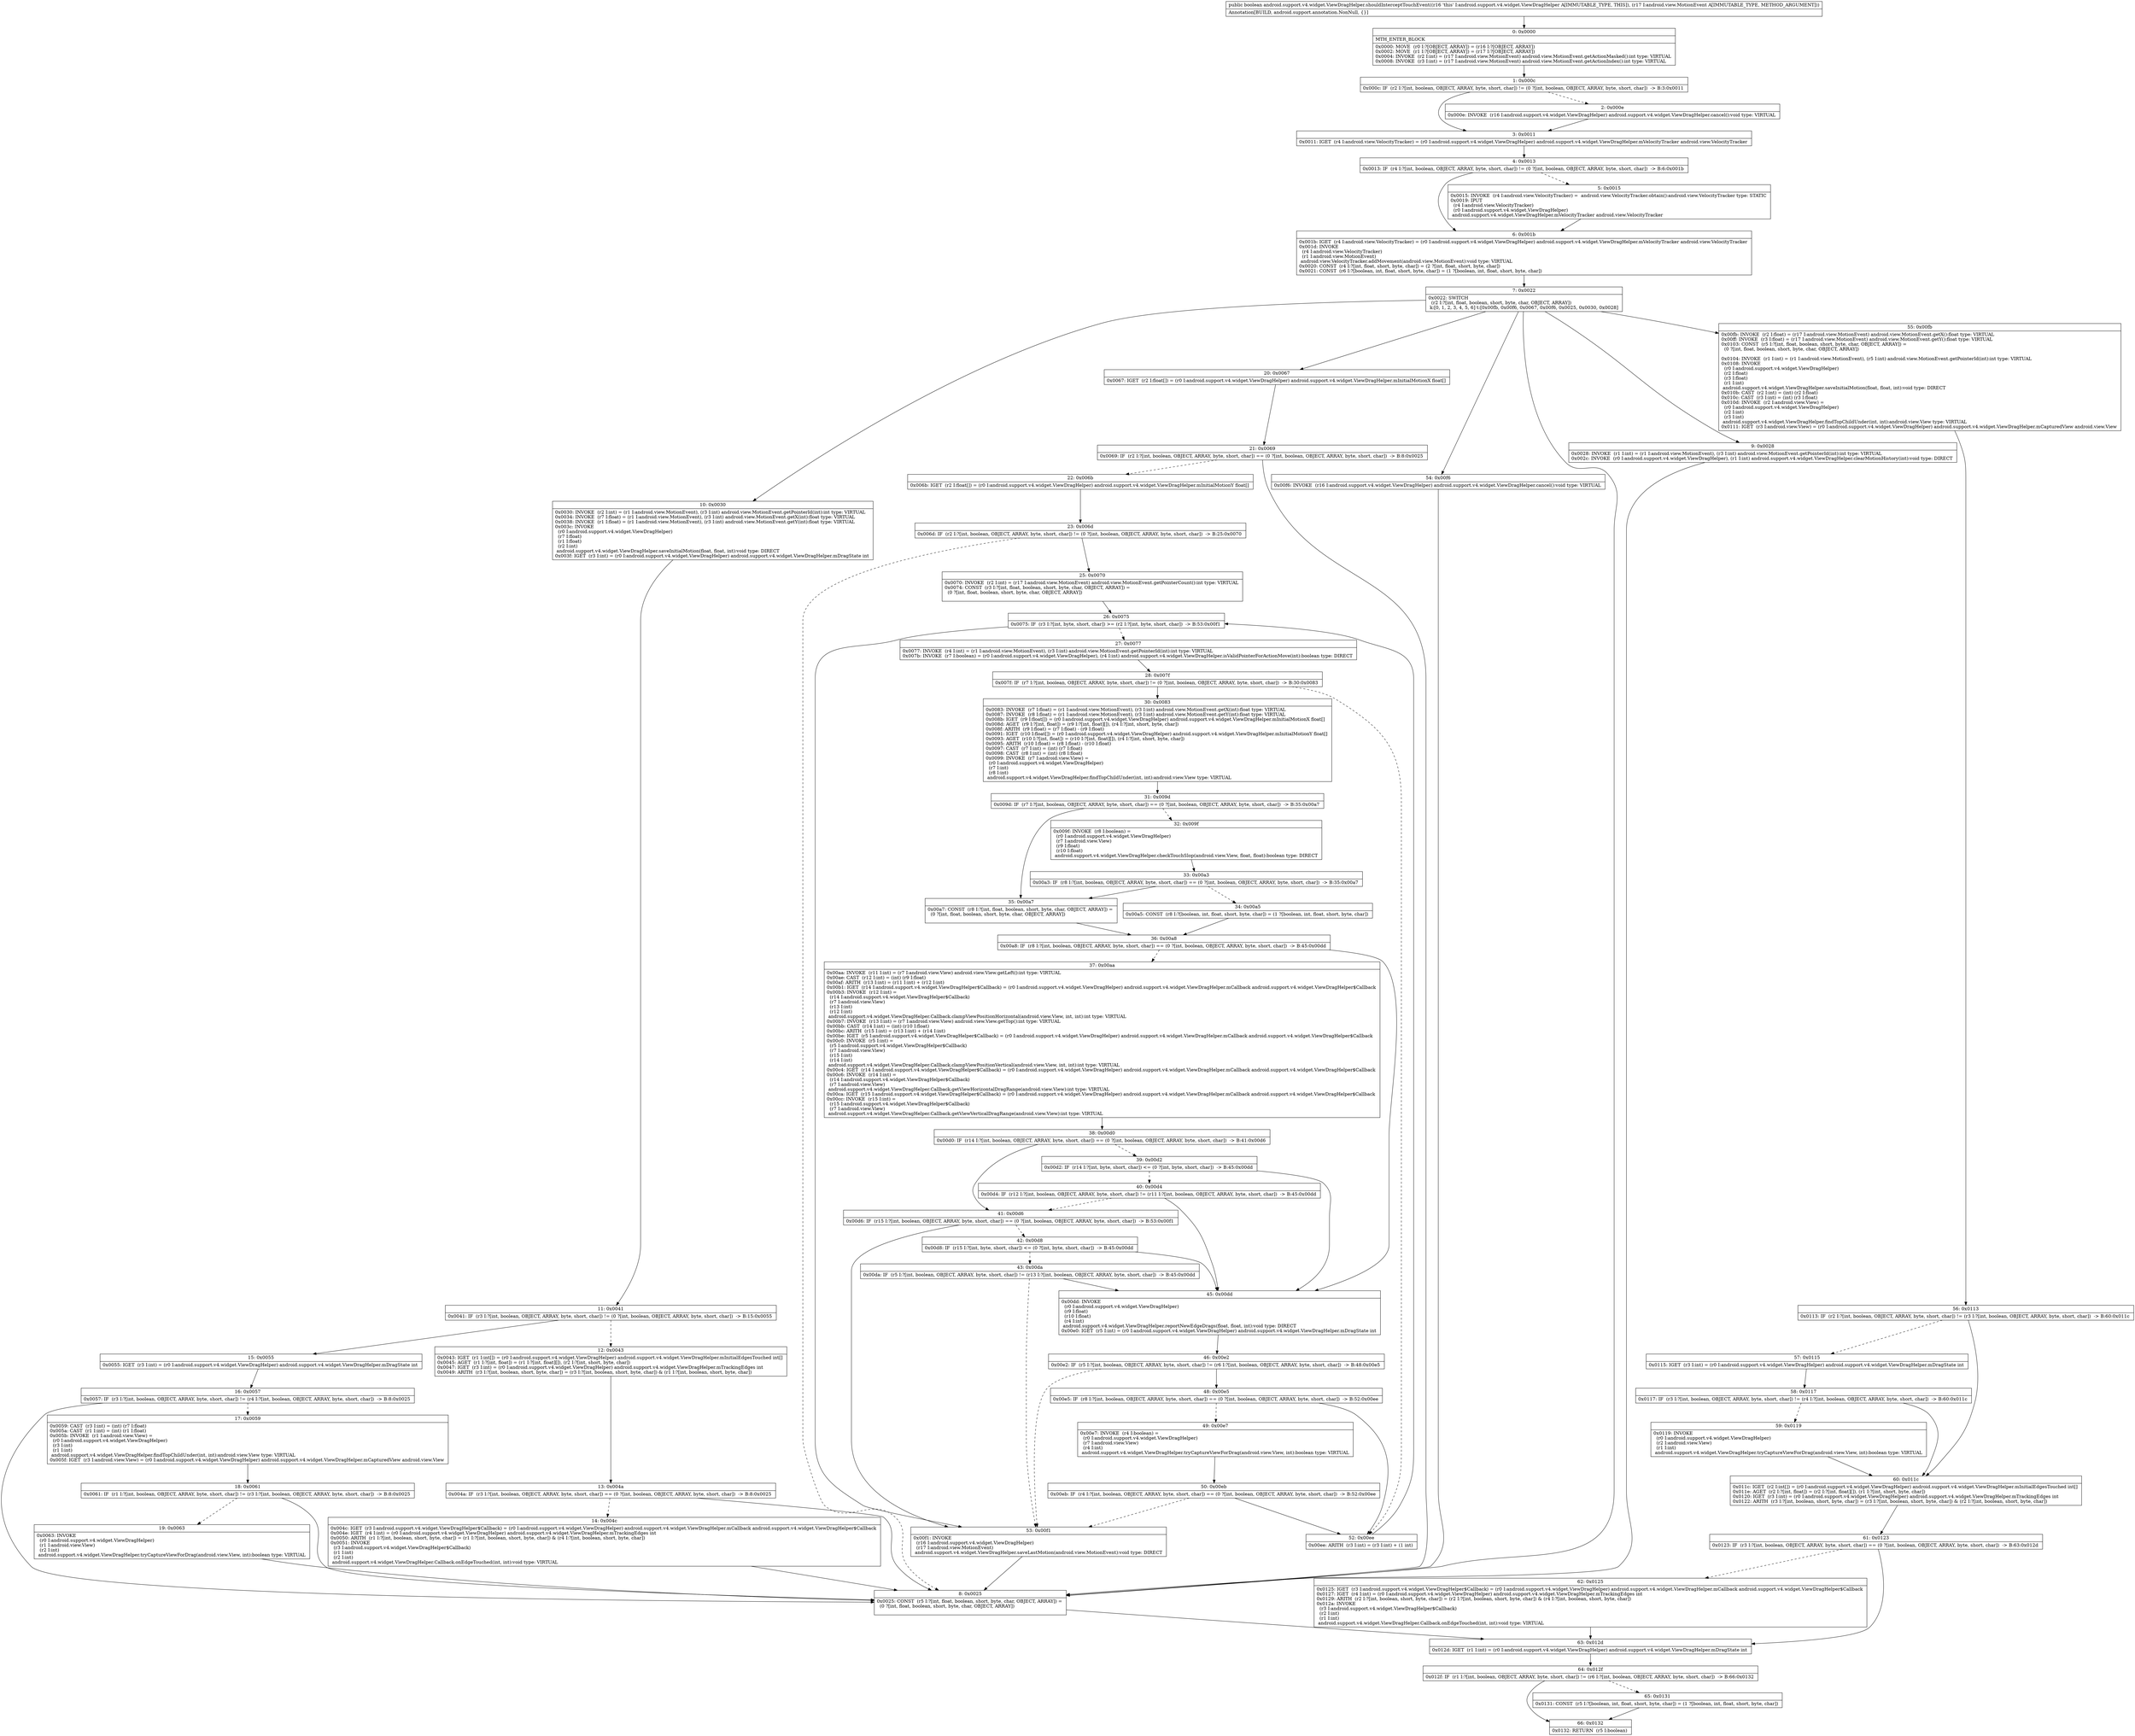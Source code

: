 digraph "CFG forandroid.support.v4.widget.ViewDragHelper.shouldInterceptTouchEvent(Landroid\/view\/MotionEvent;)Z" {
Node_0 [shape=record,label="{0\:\ 0x0000|MTH_ENTER_BLOCK\l|0x0000: MOVE  (r0 I:?[OBJECT, ARRAY]) = (r16 I:?[OBJECT, ARRAY]) \l0x0002: MOVE  (r1 I:?[OBJECT, ARRAY]) = (r17 I:?[OBJECT, ARRAY]) \l0x0004: INVOKE  (r2 I:int) = (r17 I:android.view.MotionEvent) android.view.MotionEvent.getActionMasked():int type: VIRTUAL \l0x0008: INVOKE  (r3 I:int) = (r17 I:android.view.MotionEvent) android.view.MotionEvent.getActionIndex():int type: VIRTUAL \l}"];
Node_1 [shape=record,label="{1\:\ 0x000c|0x000c: IF  (r2 I:?[int, boolean, OBJECT, ARRAY, byte, short, char]) != (0 ?[int, boolean, OBJECT, ARRAY, byte, short, char])  \-\> B:3:0x0011 \l}"];
Node_2 [shape=record,label="{2\:\ 0x000e|0x000e: INVOKE  (r16 I:android.support.v4.widget.ViewDragHelper) android.support.v4.widget.ViewDragHelper.cancel():void type: VIRTUAL \l}"];
Node_3 [shape=record,label="{3\:\ 0x0011|0x0011: IGET  (r4 I:android.view.VelocityTracker) = (r0 I:android.support.v4.widget.ViewDragHelper) android.support.v4.widget.ViewDragHelper.mVelocityTracker android.view.VelocityTracker \l}"];
Node_4 [shape=record,label="{4\:\ 0x0013|0x0013: IF  (r4 I:?[int, boolean, OBJECT, ARRAY, byte, short, char]) != (0 ?[int, boolean, OBJECT, ARRAY, byte, short, char])  \-\> B:6:0x001b \l}"];
Node_5 [shape=record,label="{5\:\ 0x0015|0x0015: INVOKE  (r4 I:android.view.VelocityTracker) =  android.view.VelocityTracker.obtain():android.view.VelocityTracker type: STATIC \l0x0019: IPUT  \l  (r4 I:android.view.VelocityTracker)\l  (r0 I:android.support.v4.widget.ViewDragHelper)\l android.support.v4.widget.ViewDragHelper.mVelocityTracker android.view.VelocityTracker \l}"];
Node_6 [shape=record,label="{6\:\ 0x001b|0x001b: IGET  (r4 I:android.view.VelocityTracker) = (r0 I:android.support.v4.widget.ViewDragHelper) android.support.v4.widget.ViewDragHelper.mVelocityTracker android.view.VelocityTracker \l0x001d: INVOKE  \l  (r4 I:android.view.VelocityTracker)\l  (r1 I:android.view.MotionEvent)\l android.view.VelocityTracker.addMovement(android.view.MotionEvent):void type: VIRTUAL \l0x0020: CONST  (r4 I:?[int, float, short, byte, char]) = (2 ?[int, float, short, byte, char]) \l0x0021: CONST  (r6 I:?[boolean, int, float, short, byte, char]) = (1 ?[boolean, int, float, short, byte, char]) \l}"];
Node_7 [shape=record,label="{7\:\ 0x0022|0x0022: SWITCH  \l  (r2 I:?[int, float, boolean, short, byte, char, OBJECT, ARRAY])\l k:[0, 1, 2, 3, 4, 5, 6] t:[0x00fb, 0x00f6, 0x0067, 0x00f6, 0x0025, 0x0030, 0x0028] \l}"];
Node_8 [shape=record,label="{8\:\ 0x0025|0x0025: CONST  (r5 I:?[int, float, boolean, short, byte, char, OBJECT, ARRAY]) = \l  (0 ?[int, float, boolean, short, byte, char, OBJECT, ARRAY])\l \l}"];
Node_9 [shape=record,label="{9\:\ 0x0028|0x0028: INVOKE  (r1 I:int) = (r1 I:android.view.MotionEvent), (r3 I:int) android.view.MotionEvent.getPointerId(int):int type: VIRTUAL \l0x002c: INVOKE  (r0 I:android.support.v4.widget.ViewDragHelper), (r1 I:int) android.support.v4.widget.ViewDragHelper.clearMotionHistory(int):void type: DIRECT \l}"];
Node_10 [shape=record,label="{10\:\ 0x0030|0x0030: INVOKE  (r2 I:int) = (r1 I:android.view.MotionEvent), (r3 I:int) android.view.MotionEvent.getPointerId(int):int type: VIRTUAL \l0x0034: INVOKE  (r7 I:float) = (r1 I:android.view.MotionEvent), (r3 I:int) android.view.MotionEvent.getX(int):float type: VIRTUAL \l0x0038: INVOKE  (r1 I:float) = (r1 I:android.view.MotionEvent), (r3 I:int) android.view.MotionEvent.getY(int):float type: VIRTUAL \l0x003c: INVOKE  \l  (r0 I:android.support.v4.widget.ViewDragHelper)\l  (r7 I:float)\l  (r1 I:float)\l  (r2 I:int)\l android.support.v4.widget.ViewDragHelper.saveInitialMotion(float, float, int):void type: DIRECT \l0x003f: IGET  (r3 I:int) = (r0 I:android.support.v4.widget.ViewDragHelper) android.support.v4.widget.ViewDragHelper.mDragState int \l}"];
Node_11 [shape=record,label="{11\:\ 0x0041|0x0041: IF  (r3 I:?[int, boolean, OBJECT, ARRAY, byte, short, char]) != (0 ?[int, boolean, OBJECT, ARRAY, byte, short, char])  \-\> B:15:0x0055 \l}"];
Node_12 [shape=record,label="{12\:\ 0x0043|0x0043: IGET  (r1 I:int[]) = (r0 I:android.support.v4.widget.ViewDragHelper) android.support.v4.widget.ViewDragHelper.mInitialEdgesTouched int[] \l0x0045: AGET  (r1 I:?[int, float]) = (r1 I:?[int, float][]), (r2 I:?[int, short, byte, char]) \l0x0047: IGET  (r3 I:int) = (r0 I:android.support.v4.widget.ViewDragHelper) android.support.v4.widget.ViewDragHelper.mTrackingEdges int \l0x0049: ARITH  (r3 I:?[int, boolean, short, byte, char]) = (r3 I:?[int, boolean, short, byte, char]) & (r1 I:?[int, boolean, short, byte, char]) \l}"];
Node_13 [shape=record,label="{13\:\ 0x004a|0x004a: IF  (r3 I:?[int, boolean, OBJECT, ARRAY, byte, short, char]) == (0 ?[int, boolean, OBJECT, ARRAY, byte, short, char])  \-\> B:8:0x0025 \l}"];
Node_14 [shape=record,label="{14\:\ 0x004c|0x004c: IGET  (r3 I:android.support.v4.widget.ViewDragHelper$Callback) = (r0 I:android.support.v4.widget.ViewDragHelper) android.support.v4.widget.ViewDragHelper.mCallback android.support.v4.widget.ViewDragHelper$Callback \l0x004e: IGET  (r4 I:int) = (r0 I:android.support.v4.widget.ViewDragHelper) android.support.v4.widget.ViewDragHelper.mTrackingEdges int \l0x0050: ARITH  (r1 I:?[int, boolean, short, byte, char]) = (r1 I:?[int, boolean, short, byte, char]) & (r4 I:?[int, boolean, short, byte, char]) \l0x0051: INVOKE  \l  (r3 I:android.support.v4.widget.ViewDragHelper$Callback)\l  (r1 I:int)\l  (r2 I:int)\l android.support.v4.widget.ViewDragHelper.Callback.onEdgeTouched(int, int):void type: VIRTUAL \l}"];
Node_15 [shape=record,label="{15\:\ 0x0055|0x0055: IGET  (r3 I:int) = (r0 I:android.support.v4.widget.ViewDragHelper) android.support.v4.widget.ViewDragHelper.mDragState int \l}"];
Node_16 [shape=record,label="{16\:\ 0x0057|0x0057: IF  (r3 I:?[int, boolean, OBJECT, ARRAY, byte, short, char]) != (r4 I:?[int, boolean, OBJECT, ARRAY, byte, short, char])  \-\> B:8:0x0025 \l}"];
Node_17 [shape=record,label="{17\:\ 0x0059|0x0059: CAST  (r3 I:int) = (int) (r7 I:float) \l0x005a: CAST  (r1 I:int) = (int) (r1 I:float) \l0x005b: INVOKE  (r1 I:android.view.View) = \l  (r0 I:android.support.v4.widget.ViewDragHelper)\l  (r3 I:int)\l  (r1 I:int)\l android.support.v4.widget.ViewDragHelper.findTopChildUnder(int, int):android.view.View type: VIRTUAL \l0x005f: IGET  (r3 I:android.view.View) = (r0 I:android.support.v4.widget.ViewDragHelper) android.support.v4.widget.ViewDragHelper.mCapturedView android.view.View \l}"];
Node_18 [shape=record,label="{18\:\ 0x0061|0x0061: IF  (r1 I:?[int, boolean, OBJECT, ARRAY, byte, short, char]) != (r3 I:?[int, boolean, OBJECT, ARRAY, byte, short, char])  \-\> B:8:0x0025 \l}"];
Node_19 [shape=record,label="{19\:\ 0x0063|0x0063: INVOKE  \l  (r0 I:android.support.v4.widget.ViewDragHelper)\l  (r1 I:android.view.View)\l  (r2 I:int)\l android.support.v4.widget.ViewDragHelper.tryCaptureViewForDrag(android.view.View, int):boolean type: VIRTUAL \l}"];
Node_20 [shape=record,label="{20\:\ 0x0067|0x0067: IGET  (r2 I:float[]) = (r0 I:android.support.v4.widget.ViewDragHelper) android.support.v4.widget.ViewDragHelper.mInitialMotionX float[] \l}"];
Node_21 [shape=record,label="{21\:\ 0x0069|0x0069: IF  (r2 I:?[int, boolean, OBJECT, ARRAY, byte, short, char]) == (0 ?[int, boolean, OBJECT, ARRAY, byte, short, char])  \-\> B:8:0x0025 \l}"];
Node_22 [shape=record,label="{22\:\ 0x006b|0x006b: IGET  (r2 I:float[]) = (r0 I:android.support.v4.widget.ViewDragHelper) android.support.v4.widget.ViewDragHelper.mInitialMotionY float[] \l}"];
Node_23 [shape=record,label="{23\:\ 0x006d|0x006d: IF  (r2 I:?[int, boolean, OBJECT, ARRAY, byte, short, char]) != (0 ?[int, boolean, OBJECT, ARRAY, byte, short, char])  \-\> B:25:0x0070 \l}"];
Node_25 [shape=record,label="{25\:\ 0x0070|0x0070: INVOKE  (r2 I:int) = (r17 I:android.view.MotionEvent) android.view.MotionEvent.getPointerCount():int type: VIRTUAL \l0x0074: CONST  (r3 I:?[int, float, boolean, short, byte, char, OBJECT, ARRAY]) = \l  (0 ?[int, float, boolean, short, byte, char, OBJECT, ARRAY])\l \l}"];
Node_26 [shape=record,label="{26\:\ 0x0075|0x0075: IF  (r3 I:?[int, byte, short, char]) \>= (r2 I:?[int, byte, short, char])  \-\> B:53:0x00f1 \l}"];
Node_27 [shape=record,label="{27\:\ 0x0077|0x0077: INVOKE  (r4 I:int) = (r1 I:android.view.MotionEvent), (r3 I:int) android.view.MotionEvent.getPointerId(int):int type: VIRTUAL \l0x007b: INVOKE  (r7 I:boolean) = (r0 I:android.support.v4.widget.ViewDragHelper), (r4 I:int) android.support.v4.widget.ViewDragHelper.isValidPointerForActionMove(int):boolean type: DIRECT \l}"];
Node_28 [shape=record,label="{28\:\ 0x007f|0x007f: IF  (r7 I:?[int, boolean, OBJECT, ARRAY, byte, short, char]) != (0 ?[int, boolean, OBJECT, ARRAY, byte, short, char])  \-\> B:30:0x0083 \l}"];
Node_30 [shape=record,label="{30\:\ 0x0083|0x0083: INVOKE  (r7 I:float) = (r1 I:android.view.MotionEvent), (r3 I:int) android.view.MotionEvent.getX(int):float type: VIRTUAL \l0x0087: INVOKE  (r8 I:float) = (r1 I:android.view.MotionEvent), (r3 I:int) android.view.MotionEvent.getY(int):float type: VIRTUAL \l0x008b: IGET  (r9 I:float[]) = (r0 I:android.support.v4.widget.ViewDragHelper) android.support.v4.widget.ViewDragHelper.mInitialMotionX float[] \l0x008d: AGET  (r9 I:?[int, float]) = (r9 I:?[int, float][]), (r4 I:?[int, short, byte, char]) \l0x008f: ARITH  (r9 I:float) = (r7 I:float) \- (r9 I:float) \l0x0091: IGET  (r10 I:float[]) = (r0 I:android.support.v4.widget.ViewDragHelper) android.support.v4.widget.ViewDragHelper.mInitialMotionY float[] \l0x0093: AGET  (r10 I:?[int, float]) = (r10 I:?[int, float][]), (r4 I:?[int, short, byte, char]) \l0x0095: ARITH  (r10 I:float) = (r8 I:float) \- (r10 I:float) \l0x0097: CAST  (r7 I:int) = (int) (r7 I:float) \l0x0098: CAST  (r8 I:int) = (int) (r8 I:float) \l0x0099: INVOKE  (r7 I:android.view.View) = \l  (r0 I:android.support.v4.widget.ViewDragHelper)\l  (r7 I:int)\l  (r8 I:int)\l android.support.v4.widget.ViewDragHelper.findTopChildUnder(int, int):android.view.View type: VIRTUAL \l}"];
Node_31 [shape=record,label="{31\:\ 0x009d|0x009d: IF  (r7 I:?[int, boolean, OBJECT, ARRAY, byte, short, char]) == (0 ?[int, boolean, OBJECT, ARRAY, byte, short, char])  \-\> B:35:0x00a7 \l}"];
Node_32 [shape=record,label="{32\:\ 0x009f|0x009f: INVOKE  (r8 I:boolean) = \l  (r0 I:android.support.v4.widget.ViewDragHelper)\l  (r7 I:android.view.View)\l  (r9 I:float)\l  (r10 I:float)\l android.support.v4.widget.ViewDragHelper.checkTouchSlop(android.view.View, float, float):boolean type: DIRECT \l}"];
Node_33 [shape=record,label="{33\:\ 0x00a3|0x00a3: IF  (r8 I:?[int, boolean, OBJECT, ARRAY, byte, short, char]) == (0 ?[int, boolean, OBJECT, ARRAY, byte, short, char])  \-\> B:35:0x00a7 \l}"];
Node_34 [shape=record,label="{34\:\ 0x00a5|0x00a5: CONST  (r8 I:?[boolean, int, float, short, byte, char]) = (1 ?[boolean, int, float, short, byte, char]) \l}"];
Node_35 [shape=record,label="{35\:\ 0x00a7|0x00a7: CONST  (r8 I:?[int, float, boolean, short, byte, char, OBJECT, ARRAY]) = \l  (0 ?[int, float, boolean, short, byte, char, OBJECT, ARRAY])\l \l}"];
Node_36 [shape=record,label="{36\:\ 0x00a8|0x00a8: IF  (r8 I:?[int, boolean, OBJECT, ARRAY, byte, short, char]) == (0 ?[int, boolean, OBJECT, ARRAY, byte, short, char])  \-\> B:45:0x00dd \l}"];
Node_37 [shape=record,label="{37\:\ 0x00aa|0x00aa: INVOKE  (r11 I:int) = (r7 I:android.view.View) android.view.View.getLeft():int type: VIRTUAL \l0x00ae: CAST  (r12 I:int) = (int) (r9 I:float) \l0x00af: ARITH  (r13 I:int) = (r11 I:int) + (r12 I:int) \l0x00b1: IGET  (r14 I:android.support.v4.widget.ViewDragHelper$Callback) = (r0 I:android.support.v4.widget.ViewDragHelper) android.support.v4.widget.ViewDragHelper.mCallback android.support.v4.widget.ViewDragHelper$Callback \l0x00b3: INVOKE  (r12 I:int) = \l  (r14 I:android.support.v4.widget.ViewDragHelper$Callback)\l  (r7 I:android.view.View)\l  (r13 I:int)\l  (r12 I:int)\l android.support.v4.widget.ViewDragHelper.Callback.clampViewPositionHorizontal(android.view.View, int, int):int type: VIRTUAL \l0x00b7: INVOKE  (r13 I:int) = (r7 I:android.view.View) android.view.View.getTop():int type: VIRTUAL \l0x00bb: CAST  (r14 I:int) = (int) (r10 I:float) \l0x00bc: ARITH  (r15 I:int) = (r13 I:int) + (r14 I:int) \l0x00be: IGET  (r5 I:android.support.v4.widget.ViewDragHelper$Callback) = (r0 I:android.support.v4.widget.ViewDragHelper) android.support.v4.widget.ViewDragHelper.mCallback android.support.v4.widget.ViewDragHelper$Callback \l0x00c0: INVOKE  (r5 I:int) = \l  (r5 I:android.support.v4.widget.ViewDragHelper$Callback)\l  (r7 I:android.view.View)\l  (r15 I:int)\l  (r14 I:int)\l android.support.v4.widget.ViewDragHelper.Callback.clampViewPositionVertical(android.view.View, int, int):int type: VIRTUAL \l0x00c4: IGET  (r14 I:android.support.v4.widget.ViewDragHelper$Callback) = (r0 I:android.support.v4.widget.ViewDragHelper) android.support.v4.widget.ViewDragHelper.mCallback android.support.v4.widget.ViewDragHelper$Callback \l0x00c6: INVOKE  (r14 I:int) = \l  (r14 I:android.support.v4.widget.ViewDragHelper$Callback)\l  (r7 I:android.view.View)\l android.support.v4.widget.ViewDragHelper.Callback.getViewHorizontalDragRange(android.view.View):int type: VIRTUAL \l0x00ca: IGET  (r15 I:android.support.v4.widget.ViewDragHelper$Callback) = (r0 I:android.support.v4.widget.ViewDragHelper) android.support.v4.widget.ViewDragHelper.mCallback android.support.v4.widget.ViewDragHelper$Callback \l0x00cc: INVOKE  (r15 I:int) = \l  (r15 I:android.support.v4.widget.ViewDragHelper$Callback)\l  (r7 I:android.view.View)\l android.support.v4.widget.ViewDragHelper.Callback.getViewVerticalDragRange(android.view.View):int type: VIRTUAL \l}"];
Node_38 [shape=record,label="{38\:\ 0x00d0|0x00d0: IF  (r14 I:?[int, boolean, OBJECT, ARRAY, byte, short, char]) == (0 ?[int, boolean, OBJECT, ARRAY, byte, short, char])  \-\> B:41:0x00d6 \l}"];
Node_39 [shape=record,label="{39\:\ 0x00d2|0x00d2: IF  (r14 I:?[int, byte, short, char]) \<= (0 ?[int, byte, short, char])  \-\> B:45:0x00dd \l}"];
Node_40 [shape=record,label="{40\:\ 0x00d4|0x00d4: IF  (r12 I:?[int, boolean, OBJECT, ARRAY, byte, short, char]) != (r11 I:?[int, boolean, OBJECT, ARRAY, byte, short, char])  \-\> B:45:0x00dd \l}"];
Node_41 [shape=record,label="{41\:\ 0x00d6|0x00d6: IF  (r15 I:?[int, boolean, OBJECT, ARRAY, byte, short, char]) == (0 ?[int, boolean, OBJECT, ARRAY, byte, short, char])  \-\> B:53:0x00f1 \l}"];
Node_42 [shape=record,label="{42\:\ 0x00d8|0x00d8: IF  (r15 I:?[int, byte, short, char]) \<= (0 ?[int, byte, short, char])  \-\> B:45:0x00dd \l}"];
Node_43 [shape=record,label="{43\:\ 0x00da|0x00da: IF  (r5 I:?[int, boolean, OBJECT, ARRAY, byte, short, char]) != (r13 I:?[int, boolean, OBJECT, ARRAY, byte, short, char])  \-\> B:45:0x00dd \l}"];
Node_45 [shape=record,label="{45\:\ 0x00dd|0x00dd: INVOKE  \l  (r0 I:android.support.v4.widget.ViewDragHelper)\l  (r9 I:float)\l  (r10 I:float)\l  (r4 I:int)\l android.support.v4.widget.ViewDragHelper.reportNewEdgeDrags(float, float, int):void type: DIRECT \l0x00e0: IGET  (r5 I:int) = (r0 I:android.support.v4.widget.ViewDragHelper) android.support.v4.widget.ViewDragHelper.mDragState int \l}"];
Node_46 [shape=record,label="{46\:\ 0x00e2|0x00e2: IF  (r5 I:?[int, boolean, OBJECT, ARRAY, byte, short, char]) != (r6 I:?[int, boolean, OBJECT, ARRAY, byte, short, char])  \-\> B:48:0x00e5 \l}"];
Node_48 [shape=record,label="{48\:\ 0x00e5|0x00e5: IF  (r8 I:?[int, boolean, OBJECT, ARRAY, byte, short, char]) == (0 ?[int, boolean, OBJECT, ARRAY, byte, short, char])  \-\> B:52:0x00ee \l}"];
Node_49 [shape=record,label="{49\:\ 0x00e7|0x00e7: INVOKE  (r4 I:boolean) = \l  (r0 I:android.support.v4.widget.ViewDragHelper)\l  (r7 I:android.view.View)\l  (r4 I:int)\l android.support.v4.widget.ViewDragHelper.tryCaptureViewForDrag(android.view.View, int):boolean type: VIRTUAL \l}"];
Node_50 [shape=record,label="{50\:\ 0x00eb|0x00eb: IF  (r4 I:?[int, boolean, OBJECT, ARRAY, byte, short, char]) == (0 ?[int, boolean, OBJECT, ARRAY, byte, short, char])  \-\> B:52:0x00ee \l}"];
Node_52 [shape=record,label="{52\:\ 0x00ee|0x00ee: ARITH  (r3 I:int) = (r3 I:int) + (1 int) \l}"];
Node_53 [shape=record,label="{53\:\ 0x00f1|0x00f1: INVOKE  \l  (r16 I:android.support.v4.widget.ViewDragHelper)\l  (r17 I:android.view.MotionEvent)\l android.support.v4.widget.ViewDragHelper.saveLastMotion(android.view.MotionEvent):void type: DIRECT \l}"];
Node_54 [shape=record,label="{54\:\ 0x00f6|0x00f6: INVOKE  (r16 I:android.support.v4.widget.ViewDragHelper) android.support.v4.widget.ViewDragHelper.cancel():void type: VIRTUAL \l}"];
Node_55 [shape=record,label="{55\:\ 0x00fb|0x00fb: INVOKE  (r2 I:float) = (r17 I:android.view.MotionEvent) android.view.MotionEvent.getX():float type: VIRTUAL \l0x00ff: INVOKE  (r3 I:float) = (r17 I:android.view.MotionEvent) android.view.MotionEvent.getY():float type: VIRTUAL \l0x0103: CONST  (r5 I:?[int, float, boolean, short, byte, char, OBJECT, ARRAY]) = \l  (0 ?[int, float, boolean, short, byte, char, OBJECT, ARRAY])\l \l0x0104: INVOKE  (r1 I:int) = (r1 I:android.view.MotionEvent), (r5 I:int) android.view.MotionEvent.getPointerId(int):int type: VIRTUAL \l0x0108: INVOKE  \l  (r0 I:android.support.v4.widget.ViewDragHelper)\l  (r2 I:float)\l  (r3 I:float)\l  (r1 I:int)\l android.support.v4.widget.ViewDragHelper.saveInitialMotion(float, float, int):void type: DIRECT \l0x010b: CAST  (r2 I:int) = (int) (r2 I:float) \l0x010c: CAST  (r3 I:int) = (int) (r3 I:float) \l0x010d: INVOKE  (r2 I:android.view.View) = \l  (r0 I:android.support.v4.widget.ViewDragHelper)\l  (r2 I:int)\l  (r3 I:int)\l android.support.v4.widget.ViewDragHelper.findTopChildUnder(int, int):android.view.View type: VIRTUAL \l0x0111: IGET  (r3 I:android.view.View) = (r0 I:android.support.v4.widget.ViewDragHelper) android.support.v4.widget.ViewDragHelper.mCapturedView android.view.View \l}"];
Node_56 [shape=record,label="{56\:\ 0x0113|0x0113: IF  (r2 I:?[int, boolean, OBJECT, ARRAY, byte, short, char]) != (r3 I:?[int, boolean, OBJECT, ARRAY, byte, short, char])  \-\> B:60:0x011c \l}"];
Node_57 [shape=record,label="{57\:\ 0x0115|0x0115: IGET  (r3 I:int) = (r0 I:android.support.v4.widget.ViewDragHelper) android.support.v4.widget.ViewDragHelper.mDragState int \l}"];
Node_58 [shape=record,label="{58\:\ 0x0117|0x0117: IF  (r3 I:?[int, boolean, OBJECT, ARRAY, byte, short, char]) != (r4 I:?[int, boolean, OBJECT, ARRAY, byte, short, char])  \-\> B:60:0x011c \l}"];
Node_59 [shape=record,label="{59\:\ 0x0119|0x0119: INVOKE  \l  (r0 I:android.support.v4.widget.ViewDragHelper)\l  (r2 I:android.view.View)\l  (r1 I:int)\l android.support.v4.widget.ViewDragHelper.tryCaptureViewForDrag(android.view.View, int):boolean type: VIRTUAL \l}"];
Node_60 [shape=record,label="{60\:\ 0x011c|0x011c: IGET  (r2 I:int[]) = (r0 I:android.support.v4.widget.ViewDragHelper) android.support.v4.widget.ViewDragHelper.mInitialEdgesTouched int[] \l0x011e: AGET  (r2 I:?[int, float]) = (r2 I:?[int, float][]), (r1 I:?[int, short, byte, char]) \l0x0120: IGET  (r3 I:int) = (r0 I:android.support.v4.widget.ViewDragHelper) android.support.v4.widget.ViewDragHelper.mTrackingEdges int \l0x0122: ARITH  (r3 I:?[int, boolean, short, byte, char]) = (r3 I:?[int, boolean, short, byte, char]) & (r2 I:?[int, boolean, short, byte, char]) \l}"];
Node_61 [shape=record,label="{61\:\ 0x0123|0x0123: IF  (r3 I:?[int, boolean, OBJECT, ARRAY, byte, short, char]) == (0 ?[int, boolean, OBJECT, ARRAY, byte, short, char])  \-\> B:63:0x012d \l}"];
Node_62 [shape=record,label="{62\:\ 0x0125|0x0125: IGET  (r3 I:android.support.v4.widget.ViewDragHelper$Callback) = (r0 I:android.support.v4.widget.ViewDragHelper) android.support.v4.widget.ViewDragHelper.mCallback android.support.v4.widget.ViewDragHelper$Callback \l0x0127: IGET  (r4 I:int) = (r0 I:android.support.v4.widget.ViewDragHelper) android.support.v4.widget.ViewDragHelper.mTrackingEdges int \l0x0129: ARITH  (r2 I:?[int, boolean, short, byte, char]) = (r2 I:?[int, boolean, short, byte, char]) & (r4 I:?[int, boolean, short, byte, char]) \l0x012a: INVOKE  \l  (r3 I:android.support.v4.widget.ViewDragHelper$Callback)\l  (r2 I:int)\l  (r1 I:int)\l android.support.v4.widget.ViewDragHelper.Callback.onEdgeTouched(int, int):void type: VIRTUAL \l}"];
Node_63 [shape=record,label="{63\:\ 0x012d|0x012d: IGET  (r1 I:int) = (r0 I:android.support.v4.widget.ViewDragHelper) android.support.v4.widget.ViewDragHelper.mDragState int \l}"];
Node_64 [shape=record,label="{64\:\ 0x012f|0x012f: IF  (r1 I:?[int, boolean, OBJECT, ARRAY, byte, short, char]) != (r6 I:?[int, boolean, OBJECT, ARRAY, byte, short, char])  \-\> B:66:0x0132 \l}"];
Node_65 [shape=record,label="{65\:\ 0x0131|0x0131: CONST  (r5 I:?[boolean, int, float, short, byte, char]) = (1 ?[boolean, int, float, short, byte, char]) \l}"];
Node_66 [shape=record,label="{66\:\ 0x0132|0x0132: RETURN  (r5 I:boolean) \l}"];
MethodNode[shape=record,label="{public boolean android.support.v4.widget.ViewDragHelper.shouldInterceptTouchEvent((r16 'this' I:android.support.v4.widget.ViewDragHelper A[IMMUTABLE_TYPE, THIS]), (r17 I:android.view.MotionEvent A[IMMUTABLE_TYPE, METHOD_ARGUMENT]))  | Annotation[BUILD, android.support.annotation.NonNull, \{\}]\l}"];
MethodNode -> Node_0;
Node_0 -> Node_1;
Node_1 -> Node_2[style=dashed];
Node_1 -> Node_3;
Node_2 -> Node_3;
Node_3 -> Node_4;
Node_4 -> Node_5[style=dashed];
Node_4 -> Node_6;
Node_5 -> Node_6;
Node_6 -> Node_7;
Node_7 -> Node_8;
Node_7 -> Node_9;
Node_7 -> Node_10;
Node_7 -> Node_20;
Node_7 -> Node_54;
Node_7 -> Node_55;
Node_8 -> Node_63;
Node_9 -> Node_8;
Node_10 -> Node_11;
Node_11 -> Node_12[style=dashed];
Node_11 -> Node_15;
Node_12 -> Node_13;
Node_13 -> Node_8;
Node_13 -> Node_14[style=dashed];
Node_14 -> Node_8;
Node_15 -> Node_16;
Node_16 -> Node_8;
Node_16 -> Node_17[style=dashed];
Node_17 -> Node_18;
Node_18 -> Node_8;
Node_18 -> Node_19[style=dashed];
Node_19 -> Node_8;
Node_20 -> Node_21;
Node_21 -> Node_8;
Node_21 -> Node_22[style=dashed];
Node_22 -> Node_23;
Node_23 -> Node_25;
Node_23 -> Node_8[style=dashed];
Node_25 -> Node_26;
Node_26 -> Node_27[style=dashed];
Node_26 -> Node_53;
Node_27 -> Node_28;
Node_28 -> Node_30;
Node_28 -> Node_52[style=dashed];
Node_30 -> Node_31;
Node_31 -> Node_32[style=dashed];
Node_31 -> Node_35;
Node_32 -> Node_33;
Node_33 -> Node_34[style=dashed];
Node_33 -> Node_35;
Node_34 -> Node_36;
Node_35 -> Node_36;
Node_36 -> Node_37[style=dashed];
Node_36 -> Node_45;
Node_37 -> Node_38;
Node_38 -> Node_39[style=dashed];
Node_38 -> Node_41;
Node_39 -> Node_40[style=dashed];
Node_39 -> Node_45;
Node_40 -> Node_41[style=dashed];
Node_40 -> Node_45;
Node_41 -> Node_42[style=dashed];
Node_41 -> Node_53;
Node_42 -> Node_43[style=dashed];
Node_42 -> Node_45;
Node_43 -> Node_45;
Node_43 -> Node_53[style=dashed];
Node_45 -> Node_46;
Node_46 -> Node_48;
Node_46 -> Node_53[style=dashed];
Node_48 -> Node_49[style=dashed];
Node_48 -> Node_52;
Node_49 -> Node_50;
Node_50 -> Node_52;
Node_50 -> Node_53[style=dashed];
Node_52 -> Node_26;
Node_53 -> Node_8;
Node_54 -> Node_8;
Node_55 -> Node_56;
Node_56 -> Node_57[style=dashed];
Node_56 -> Node_60;
Node_57 -> Node_58;
Node_58 -> Node_59[style=dashed];
Node_58 -> Node_60;
Node_59 -> Node_60;
Node_60 -> Node_61;
Node_61 -> Node_62[style=dashed];
Node_61 -> Node_63;
Node_62 -> Node_63;
Node_63 -> Node_64;
Node_64 -> Node_65[style=dashed];
Node_64 -> Node_66;
Node_65 -> Node_66;
}


